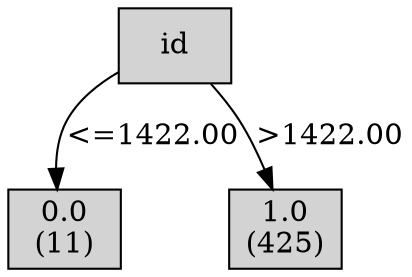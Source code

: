 digraph ID3_Tree {
"0" [shape=box, style=filled, label="id
", weight=1]
"1" [shape=box, style=filled, label="0.0
(11)
", weight=2]
0 -> 1 [ label = "<=1422.00"];
"2" [shape=box, style=filled, label="1.0
(425)
", weight=2]
0 -> 2 [ label = ">1422.00"];
{rank=same; 0;};
{rank=same; 1;2;};
}